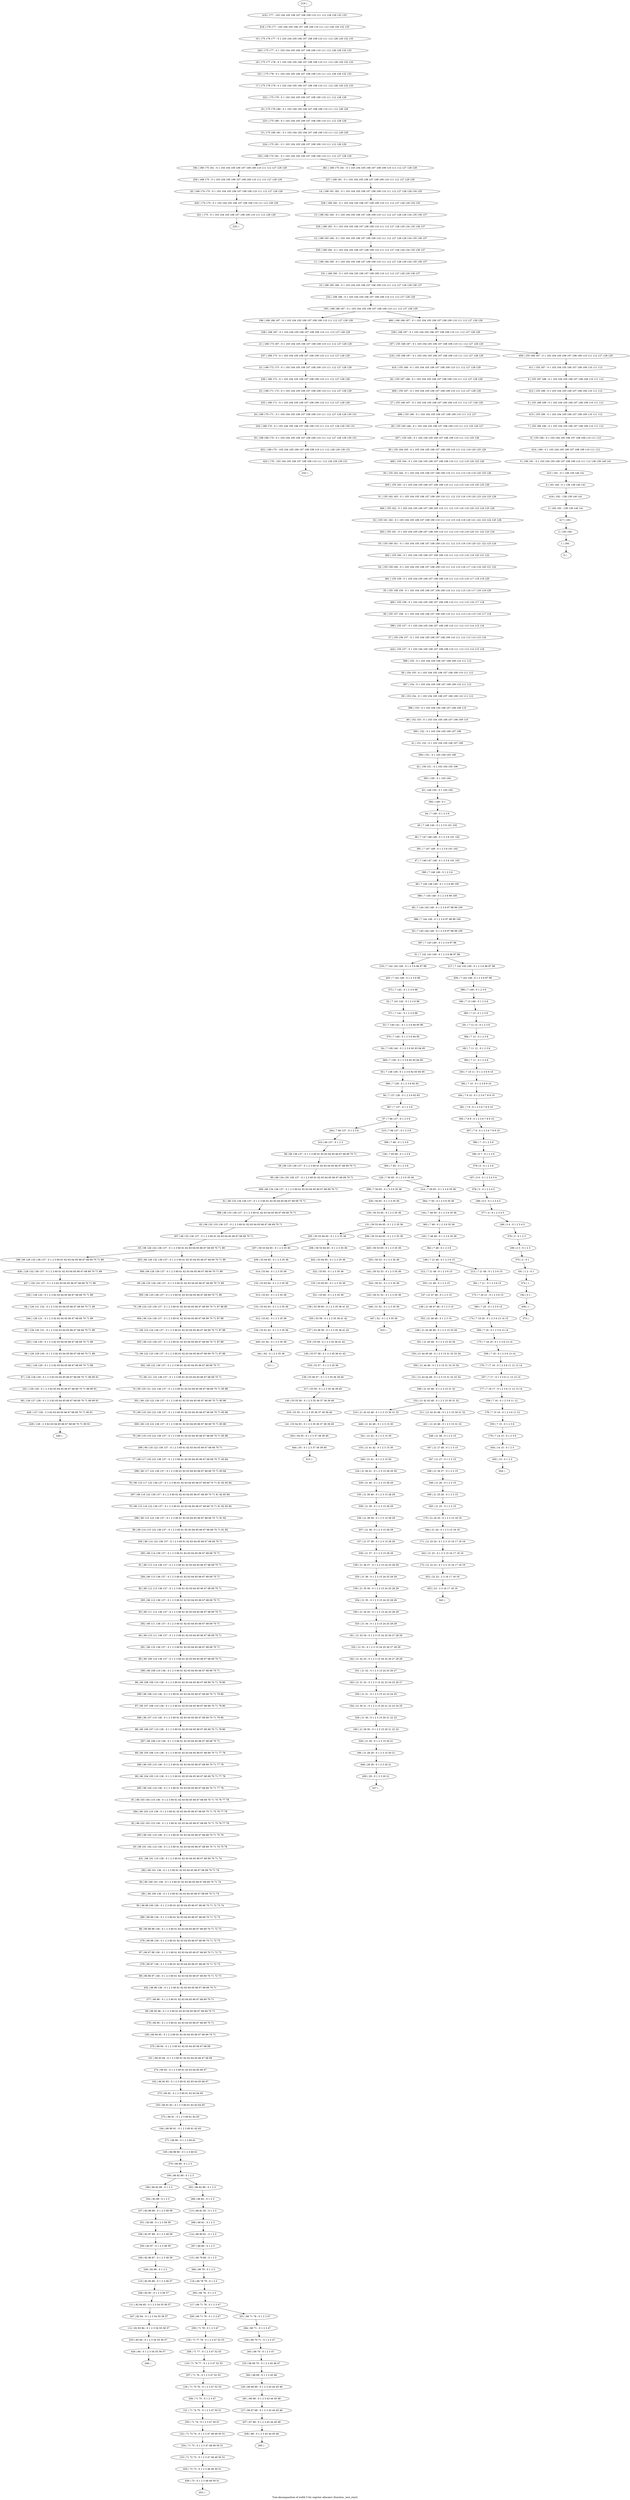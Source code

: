 digraph G {
graph [label="Tree-decomposition of width 5 for register allocator (function _test_start)"]
0[label="0 | : "];
1[label="1 | 194 : "];
2[label="2 | 193 194 : "];
3[label="3 | 192 193 : 138 139 140 141 "];
4[label="4 | 191 192 : 0 1 138 139 140 141 "];
5[label="5 | 190 191 : 0 1 103 104 105 106 107 108 109 110 111 112 138 139 140 141 "];
6[label="6 | 155 190 : 0 1 103 104 105 106 107 108 109 110 111 112 "];
7[label="7 | 155 189 190 : 0 1 103 104 105 106 107 108 109 110 111 112 "];
8[label="8 | 155 188 189 : 0 1 103 104 105 106 107 108 109 110 111 112 "];
9[label="9 | 155 187 188 : 0 1 103 104 105 106 107 108 109 110 111 112 "];
10[label="10 | 168 185 186 : 0 1 103 104 105 106 107 108 109 110 111 112 127 128 129 136 137 "];
11[label="11 | 168 184 185 : 0 1 103 104 105 106 107 108 109 110 111 112 127 128 129 134 135 136 137 "];
12[label="12 | 168 183 184 : 0 1 103 104 105 106 107 108 109 110 111 112 127 128 129 134 135 136 137 "];
13[label="13 | 168 182 183 : 0 1 103 104 105 106 107 108 109 110 111 112 127 128 129 134 135 136 137 "];
14[label="14 | 168 181 182 : 0 1 103 104 105 106 107 108 109 110 111 112 127 128 129 134 135 "];
15[label="15 | 175 180 181 : 0 1 103 104 105 106 107 108 109 110 111 112 128 129 "];
16[label="16 | 175 179 180 : 0 1 103 104 105 106 107 108 109 110 111 112 128 129 "];
17[label="17 | 175 178 179 : 0 1 103 104 105 106 107 108 109 110 111 112 128 129 132 133 "];
18[label="18 | 175 177 178 : 0 1 103 104 105 106 107 108 109 110 111 112 128 129 132 133 "];
19[label="19 | 175 176 177 : 0 1 103 104 105 106 107 108 109 110 111 112 128 129 132 133 "];
20[label="20 | 168 174 175 : 0 1 103 104 105 106 107 108 109 110 111 112 127 128 129 "];
21[label="21 | 168 173 187 : 0 1 103 104 105 106 107 108 109 110 111 112 127 128 129 "];
22[label="22 | 168 172 173 : 0 1 103 104 105 106 107 108 109 110 111 112 127 128 129 "];
23[label="23 | 168 171 172 : 0 1 103 104 105 106 107 108 109 110 111 112 127 128 129 "];
24[label="24 | 168 170 171 : 0 1 103 104 105 106 107 108 109 110 111 112 127 128 129 130 131 "];
25[label="25 | 168 169 170 : 0 1 103 104 105 106 107 108 109 110 111 112 127 128 129 130 131 "];
26[label="26 | 155 167 168 : 0 1 103 104 105 106 107 108 109 110 111 112 127 128 129 "];
27[label="27 | 155 166 167 : 0 1 103 104 105 106 107 108 109 110 111 112 127 128 129 "];
28[label="28 | 155 165 166 : 0 1 103 104 105 106 107 108 109 110 111 112 125 126 127 "];
29[label="29 | 155 164 165 : 0 1 103 104 105 106 107 108 109 110 111 112 119 120 125 126 "];
30[label="30 | 155 163 164 : 0 1 103 104 105 106 107 108 109 110 111 112 115 116 119 120 125 126 "];
31[label="31 | 155 162 163 : 0 1 103 104 105 106 107 108 109 110 111 112 115 116 119 120 123 124 125 126 "];
32[label="32 | 155 161 162 : 0 1 103 104 105 106 107 108 109 110 111 112 115 116 119 120 121 122 123 124 125 126 "];
33[label="33 | 155 160 161 : 0 1 103 104 105 106 107 108 109 110 111 112 115 116 119 120 121 122 123 124 "];
34[label="34 | 155 159 160 : 0 1 103 104 105 106 107 108 109 110 111 112 115 116 117 118 119 120 121 122 "];
35[label="35 | 155 158 159 : 0 1 103 104 105 106 107 108 109 110 111 112 115 116 117 118 119 120 "];
36[label="36 | 155 157 158 : 0 1 103 104 105 106 107 108 109 110 111 112 113 114 115 116 117 118 "];
37[label="37 | 155 156 157 : 0 1 103 104 105 106 107 108 109 110 111 112 113 114 115 116 "];
38[label="38 | 154 155 : 0 1 103 104 105 106 107 108 109 110 111 112 "];
39[label="39 | 153 154 : 0 1 103 104 105 106 107 108 109 110 111 112 "];
40[label="40 | 152 153 : 0 1 103 104 105 106 107 108 109 110 "];
41[label="41 | 151 152 : 0 1 103 104 105 106 107 108 "];
42[label="42 | 150 151 : 0 1 103 104 105 106 "];
43[label="43 | 149 150 : 0 1 103 104 "];
44[label="44 | 7 149 : 0 1 2 3 6 "];
45[label="45 | 7 148 149 : 0 1 2 3 6 101 102 "];
46[label="46 | 7 147 148 149 : 0 1 2 3 6 101 102 "];
47[label="47 | 7 146 147 149 : 0 1 2 3 6 101 102 "];
48[label="48 | 7 145 146 149 : 0 1 2 3 6 99 100 "];
49[label="49 | 7 144 145 149 : 0 1 2 3 6 97 98 99 100 "];
50[label="50 | 7 143 144 149 : 0 1 2 3 6 97 98 99 100 "];
51[label="51 | 7 142 143 149 : 0 1 2 3 6 96 97 98 "];
52[label="52 | 7 141 142 : 0 1 2 3 6 96 "];
53[label="53 | 7 140 141 : 0 1 2 3 6 94 95 96 "];
54[label="54 | 7 139 140 : 0 1 2 3 6 92 93 94 95 "];
55[label="55 | 7 138 139 : 0 1 2 3 6 92 93 94 95 "];
56[label="56 | 7 137 138 : 0 1 2 3 6 92 93 "];
57[label="57 | 7 66 137 : 0 1 2 3 6 "];
58[label="58 | 66 136 137 : 0 1 2 3 60 61 62 63 64 65 66 67 68 69 70 71 "];
59[label="59 | 66 135 136 137 : 0 1 2 3 60 61 62 63 64 65 66 67 68 69 70 71 "];
60[label="60 | 66 134 135 136 137 : 0 1 2 3 60 61 62 63 64 65 66 67 68 69 70 71 "];
61[label="61 | 66 133 134 136 137 : 0 1 2 3 60 61 62 63 64 65 66 67 68 69 70 71 "];
62[label="62 | 66 132 133 136 137 : 0 1 2 3 60 61 62 63 64 65 66 67 68 69 70 71 "];
63[label="63 | 66 126 132 136 137 : 0 1 2 3 60 61 62 63 64 65 66 67 68 69 70 71 89 "];
64[label="64 | 126 131 132 : 0 1 2 3 62 63 64 65 66 67 68 69 70 71 89 "];
65[label="65 | 126 130 131 : 0 1 2 3 62 63 64 65 66 67 68 69 70 71 89 "];
66[label="66 | 126 129 130 : 0 1 2 3 62 63 64 65 66 67 68 69 70 71 89 "];
67[label="67 | 126 128 129 : 0 1 2 3 62 63 64 65 66 67 68 69 70 71 89 90 91 "];
68[label="68 | 126 127 128 : 0 1 2 3 62 63 64 65 66 67 68 69 70 71 89 90 91 "];
69[label="69 | 66 125 126 136 137 : 0 1 2 3 60 61 62 63 64 65 66 67 68 69 70 71 89 "];
70[label="70 | 66 124 125 136 137 : 0 1 2 3 60 61 62 63 64 65 66 67 68 69 70 71 87 88 89 "];
71[label="71 | 66 123 124 136 137 : 0 1 2 3 60 61 62 63 64 65 66 67 68 69 70 71 87 88 "];
72[label="72 | 66 122 123 136 137 : 0 1 2 3 60 61 62 63 64 65 66 67 68 69 70 71 87 88 "];
73[label="73 | 66 121 122 136 137 : 0 1 2 3 60 61 62 63 64 65 66 67 68 69 70 71 "];
74[label="74 | 66 120 121 122 136 137 : 0 1 2 3 60 61 62 63 64 65 66 67 68 69 70 71 85 86 "];
75[label="75 | 66 119 120 122 136 137 : 0 1 2 3 60 61 62 63 64 65 66 67 68 69 70 71 85 86 "];
76[label="76 | 66 118 119 122 136 137 : 0 1 2 3 60 61 62 63 64 65 66 67 68 69 70 71 85 86 "];
77[label="77 | 66 117 118 122 136 137 : 0 1 2 3 60 61 62 63 64 65 66 67 68 69 70 71 83 84 "];
78[label="78 | 66 116 117 122 136 137 : 0 1 2 3 60 61 62 63 64 65 66 67 68 69 70 71 81 82 83 84 "];
79[label="79 | 66 115 116 122 136 137 : 0 1 2 3 60 61 62 63 64 65 66 67 68 69 70 71 81 82 83 84 "];
80[label="80 | 66 114 115 122 136 137 : 0 1 2 3 60 61 62 63 64 65 66 67 68 69 70 71 81 82 "];
81[label="81 | 66 113 114 136 137 : 0 1 2 3 60 61 62 63 64 65 66 67 68 69 70 71 "];
82[label="82 | 66 112 113 136 137 : 0 1 2 3 60 61 62 63 64 65 66 67 68 69 70 71 "];
83[label="83 | 66 111 112 136 137 : 0 1 2 3 60 61 62 63 64 65 66 67 68 69 70 71 "];
84[label="84 | 66 110 111 136 137 : 0 1 2 3 60 61 62 63 64 65 66 67 68 69 70 71 "];
85[label="85 | 66 109 110 136 137 : 0 1 2 3 60 61 62 63 64 65 66 67 68 69 70 71 "];
86[label="86 | 66 108 109 110 136 : 0 1 2 3 60 61 62 63 64 65 66 67 68 69 70 71 79 80 "];
87[label="87 | 66 107 108 110 136 : 0 1 2 3 60 61 62 63 64 65 66 67 68 69 70 71 79 80 "];
88[label="88 | 66 106 107 110 136 : 0 1 2 3 60 61 62 63 64 65 66 67 68 69 70 71 79 80 "];
89[label="89 | 66 105 106 110 136 : 0 1 2 3 60 61 62 63 64 65 66 67 68 69 70 71 77 78 "];
90[label="90 | 66 104 105 110 136 : 0 1 2 3 60 61 62 63 64 65 66 67 68 69 70 71 77 78 "];
91[label="91 | 66 103 104 110 136 : 0 1 2 3 60 61 62 63 64 65 66 67 68 69 70 71 75 76 77 78 "];
92[label="92 | 66 102 103 110 136 : 0 1 2 3 60 61 62 63 64 65 66 67 68 69 70 71 75 76 77 78 "];
93[label="93 | 66 101 102 110 136 : 0 1 2 3 60 61 62 63 64 65 66 67 68 69 70 71 74 75 76 "];
94[label="94 | 66 100 101 136 : 0 1 2 3 60 61 62 63 64 65 66 67 68 69 70 71 74 "];
95[label="95 | 66 99 100 136 : 0 1 2 3 60 61 62 63 64 65 66 67 68 69 70 71 72 73 74 "];
96[label="96 | 66 98 99 136 : 0 1 2 3 60 61 62 63 64 65 66 67 68 69 70 71 72 73 "];
97[label="97 | 66 97 98 136 : 0 1 2 3 60 61 62 63 64 65 66 67 68 69 70 71 72 73 "];
98[label="98 | 66 96 97 136 : 0 1 2 3 60 61 62 63 64 65 66 67 68 69 70 71 72 73 "];
99[label="99 | 66 95 96 : 0 1 2 3 60 61 62 63 64 65 66 67 68 69 70 71 "];
100[label="100 | 66 94 95 : 0 1 2 3 60 61 62 63 64 65 66 67 68 69 70 71 "];
101[label="101 | 66 93 94 : 0 1 2 3 60 61 62 63 64 65 66 67 68 69 "];
102[label="102 | 66 92 93 : 0 1 2 3 60 61 62 63 64 65 66 67 "];
103[label="103 | 66 91 92 : 0 1 2 3 60 61 62 63 64 65 "];
104[label="104 | 66 90 91 : 0 1 2 3 60 61 62 63 "];
105[label="105 | 66 89 90 : 0 1 2 3 60 61 "];
106[label="106 | 66 82 89 : 0 1 2 3 "];
107[label="107 | 82 88 89 : 0 1 2 3 58 59 "];
108[label="108 | 82 87 88 : 0 1 2 3 58 59 "];
109[label="109 | 82 86 87 : 0 1 2 3 58 59 "];
110[label="110 | 82 85 86 : 0 1 2 3 56 57 "];
111[label="111 | 82 84 85 : 0 1 2 3 54 55 56 57 "];
112[label="112 | 82 83 84 : 0 1 2 3 54 55 56 57 "];
113[label="113 | 66 81 82 : 0 1 2 3 "];
114[label="114 | 66 80 81 : 0 1 2 3 "];
115[label="115 | 66 79 80 : 0 1 2 3 "];
116[label="116 | 66 78 79 : 0 1 2 3 "];
117[label="117 | 66 71 78 : 0 1 2 3 47 "];
118[label="118 | 71 77 78 : 0 1 2 3 47 52 53 "];
119[label="119 | 71 76 77 : 0 1 2 3 47 52 53 "];
120[label="120 | 71 75 76 : 0 1 2 3 47 52 53 "];
121[label="121 | 71 74 75 : 0 1 2 3 47 50 51 "];
122[label="122 | 71 73 74 : 0 1 2 3 47 48 49 50 51 "];
123[label="123 | 71 72 73 : 0 1 2 3 47 48 49 50 51 "];
124[label="124 | 66 70 71 : 0 1 2 3 47 "];
125[label="125 | 66 69 70 : 0 1 2 3 45 46 47 "];
126[label="126 | 66 68 69 : 0 1 2 3 43 44 45 46 "];
127[label="127 | 66 67 68 : 0 1 2 3 43 44 45 46 "];
128[label="128 | 7 65 66 : 0 1 2 3 6 "];
129[label="129 | 7 50 65 : 0 1 2 3 6 35 36 "];
130[label="130 | 50 53 65 : 0 1 2 3 35 36 "];
131[label="131 | 50 53 64 65 : 0 1 2 3 35 36 "];
132[label="132 | 53 63 64 : 0 1 2 3 35 36 "];
133[label="133 | 53 62 63 : 0 1 2 3 35 36 "];
134[label="134 | 53 61 62 : 0 1 2 3 35 36 "];
135[label="135 | 53 60 65 : 0 1 2 3 35 36 "];
136[label="136 | 53 59 60 : 0 1 2 3 35 36 41 42 "];
137[label="137 | 53 58 59 : 0 1 2 3 35 36 41 42 "];
138[label="138 | 53 57 58 : 0 1 2 3 35 36 41 42 "];
139[label="139 | 53 56 57 : 0 1 2 3 35 36 39 40 "];
140[label="140 | 53 55 56 : 0 1 2 3 35 36 37 38 39 40 "];
141[label="141 | 53 54 55 : 0 1 2 3 35 36 37 38 39 40 "];
142[label="142 | 50 52 53 : 0 1 2 3 35 36 "];
143[label="143 | 50 51 52 : 0 1 2 3 35 36 "];
144[label="144 | 7 49 50 : 0 1 2 3 6 35 36 "];
145[label="145 | 7 48 49 : 0 1 2 3 6 35 36 "];
146[label="146 | 7 21 48 : 0 1 2 3 6 15 "];
147[label="147 | 21 47 48 : 0 1 2 3 15 "];
148[label="148 | 21 46 47 48 : 0 1 2 3 15 "];
149[label="149 | 21 45 46 48 : 0 1 2 3 15 33 34 "];
150[label="150 | 21 44 45 48 : 0 1 2 3 15 31 32 33 34 "];
151[label="151 | 21 43 44 48 : 0 1 2 3 15 31 32 33 34 "];
152[label="152 | 21 42 43 48 : 0 1 2 3 15 30 31 32 "];
153[label="153 | 21 41 42 : 0 1 2 3 15 30 "];
154[label="154 | 21 40 41 : 0 1 2 3 15 28 29 30 "];
155[label="155 | 21 39 40 : 0 1 2 3 15 28 29 "];
156[label="156 | 21 38 39 : 0 1 2 3 15 28 29 "];
157[label="157 | 21 37 38 : 0 1 2 3 15 28 29 "];
158[label="158 | 21 36 37 : 0 1 2 3 15 24 25 28 29 "];
159[label="159 | 21 35 36 : 0 1 2 3 15 24 25 28 29 "];
160[label="160 | 21 34 35 : 0 1 2 3 15 24 25 28 29 "];
161[label="161 | 21 33 34 : 0 1 2 3 15 24 25 26 27 28 29 "];
162[label="162 | 21 32 33 : 0 1 2 3 15 24 25 26 27 28 29 "];
163[label="163 | 21 31 32 : 0 1 2 3 15 22 23 24 25 26 27 "];
164[label="164 | 21 30 31 : 0 1 2 3 15 20 21 22 23 24 25 "];
165[label="165 | 21 29 30 : 0 1 2 3 15 20 21 22 23 "];
166[label="166 | 21 28 29 : 0 1 2 3 15 20 21 "];
167[label="167 | 21 27 48 : 0 1 2 3 15 "];
168[label="168 | 21 26 27 : 0 1 2 3 15 "];
169[label="169 | 21 25 26 : 0 1 2 3 15 "];
170[label="170 | 21 24 25 : 0 1 2 3 15 18 19 "];
171[label="171 | 21 23 24 : 0 1 2 3 15 16 17 18 19 "];
172[label="172 | 21 22 23 : 0 1 2 3 15 16 17 18 19 "];
173[label="173 | 7 20 21 : 0 1 2 3 6 15 "];
174[label="174 | 7 19 20 : 0 1 2 3 6 13 14 15 "];
175[label="175 | 7 18 19 : 0 1 2 3 6 13 14 "];
176[label="176 | 7 17 18 : 0 1 2 3 6 11 12 13 14 "];
177[label="177 | 7 16 17 : 0 1 2 3 6 11 12 13 14 "];
178[label="178 | 7 15 16 : 0 1 2 3 6 11 12 "];
179[label="179 | 7 14 15 : 0 1 2 3 6 "];
180[label="180 | 7 13 149 : 0 1 2 3 6 "];
181[label="181 | 7 12 13 : 0 1 2 3 6 "];
182[label="182 | 7 11 12 : 0 1 2 3 6 "];
183[label="183 | 7 10 11 : 0 1 2 3 6 9 10 "];
184[label="184 | 7 9 10 : 0 1 2 3 6 7 8 9 10 "];
185[label="185 | 7 8 9 : 0 1 2 3 6 7 8 9 10 "];
186[label="186 | 6 7 : 0 1 2 3 6 "];
187[label="187 | 5 6 : 0 1 2 3 4 5 6 "];
188[label="188 | 4 5 : 0 1 2 3 4 5 "];
189[label="189 | 3 4 : 0 1 2 3 4 5 "];
190[label="190 | 2 3 : 0 1 2 3 "];
191[label="191 | 1 2 : 0 1 "];
192[label="192 | 0 1 : "];
193[label="193 | 168 175 181 : 0 1 103 104 105 106 107 108 109 110 111 112 127 128 129 "];
194[label="194 | 168 175 181 : 0 1 103 104 105 106 107 108 109 110 111 112 127 128 129 "];
195[label="195 | 168 186 187 : 0 1 103 104 105 106 107 108 109 110 111 112 127 128 129 "];
196[label="196 | 168 186 187 : 0 1 103 104 105 106 107 108 109 110 111 112 127 128 129 "];
197[label="197 | 155 168 187 : 0 1 103 104 105 106 107 108 109 110 111 112 127 128 129 "];
198[label="198 | 66 126 132 136 137 : 0 1 2 3 60 61 62 63 64 65 66 67 68 69 70 71 89 "];
199[label="199 | 66 82 89 : 0 1 2 3 "];
200[label="200 | 66 71 78 : 0 1 2 3 47 "];
201[label="201 | 66 71 78 : 0 1 2 3 47 "];
202[label="202 | 66 82 89 : 0 1 2 3 "];
203[label="203 | 66 126 132 136 137 : 0 1 2 3 60 61 62 63 64 65 66 67 68 69 70 71 89 "];
204[label="204 | 7 66 137 : 0 1 2 3 6 "];
205[label="205 | 50 53 64 65 : 0 1 2 3 35 36 "];
206[label="206 | 50 53 64 65 : 0 1 2 3 35 36 "];
207[label="207 | 50 53 64 65 : 0 1 2 3 35 36 "];
208[label="208 | 50 53 64 65 : 0 1 2 3 35 36 "];
209[label="209 | 7 50 65 : 0 1 2 3 6 35 36 "];
210[label="210 | 21 42 43 48 : 0 1 2 3 15 30 31 32 "];
211[label="211 | 21 42 43 48 : 0 1 2 3 15 30 31 32 "];
212[label="212 | 7 21 48 : 0 1 2 3 6 15 "];
213[label="213 | 7 21 48 : 0 1 2 3 6 15 "];
214[label="214 | 7 50 65 : 0 1 2 3 6 35 36 "];
215[label="215 | 7 66 137 : 0 1 2 3 6 "];
216[label="216 | 7 142 143 149 : 0 1 2 3 6 96 97 98 "];
217[label="217 | 7 142 143 149 : 0 1 2 3 6 96 97 98 "];
218[label="218 | 155 168 187 : 0 1 103 104 105 106 107 108 109 110 111 112 127 128 129 "];
219[label="219 | : "];
220[label="220 | 175 177 : 0 1 103 104 105 106 107 108 109 110 111 112 128 129 132 133 "];
221[label="221 | 175 178 : 0 1 103 104 105 106 107 108 109 110 111 112 128 129 132 133 "];
222[label="222 | 175 179 : 0 1 103 104 105 106 107 108 109 110 111 112 128 129 "];
223[label="223 | 175 180 : 0 1 103 104 105 106 107 108 109 110 111 112 128 129 "];
224[label="224 | 175 181 : 0 1 103 104 105 106 107 108 109 110 111 112 128 129 "];
225[label="225 | : "];
226[label="226 | 168 175 : 0 1 103 104 105 106 107 108 109 110 111 112 127 128 129 "];
227[label="227 | 168 181 : 0 1 103 104 105 106 107 108 109 110 111 112 127 128 129 "];
228[label="228 | 168 182 : 0 1 103 104 105 106 107 108 109 110 111 112 127 128 129 134 135 "];
229[label="229 | 168 183 : 0 1 103 104 105 106 107 108 109 110 111 112 127 128 129 134 135 136 137 "];
230[label="230 | 168 184 : 0 1 103 104 105 106 107 108 109 110 111 112 127 128 129 134 135 136 137 "];
231[label="231 | 168 185 : 0 1 103 104 105 106 107 108 109 110 111 112 127 128 129 136 137 "];
232[label="232 | 168 186 : 0 1 103 104 105 106 107 108 109 110 111 112 127 128 129 "];
233[label="233 | : "];
234[label="234 | 168 170 : 0 1 103 104 105 106 107 108 109 110 111 112 127 128 129 130 131 "];
235[label="235 | 168 171 : 0 1 103 104 105 106 107 108 109 110 111 112 127 128 129 "];
236[label="236 | 168 172 : 0 1 103 104 105 106 107 108 109 110 111 112 127 128 129 "];
237[label="237 | 168 173 : 0 1 103 104 105 106 107 108 109 110 111 112 127 128 129 "];
238[label="238 | 168 187 : 0 1 103 104 105 106 107 108 109 110 111 112 127 128 129 "];
239[label="239 | 168 187 : 0 1 103 104 105 106 107 108 109 110 111 112 127 128 129 "];
240[label="240 | : "];
241[label="241 | 126 128 : 0 1 2 3 62 63 64 65 66 67 68 69 70 71 89 90 91 "];
242[label="242 | 126 129 : 0 1 2 3 62 63 64 65 66 67 68 69 70 71 89 "];
243[label="243 | 126 130 : 0 1 2 3 62 63 64 65 66 67 68 69 70 71 89 "];
244[label="244 | 126 131 : 0 1 2 3 62 63 64 65 66 67 68 69 70 71 89 "];
245[label="245 | 126 132 : 0 1 2 3 62 63 64 65 66 67 68 69 70 71 89 "];
246[label="246 | : "];
247[label="247 | 82 84 : 0 1 2 3 54 55 56 57 "];
248[label="248 | 82 85 : 0 1 2 3 56 57 "];
249[label="249 | 82 86 : 0 1 2 3 "];
250[label="250 | 82 87 : 0 1 2 3 58 59 "];
251[label="251 | 82 88 : 0 1 2 3 58 59 "];
252[label="252 | 82 89 : 0 1 2 3 "];
253[label="253 | : "];
254[label="254 | 71 73 : 0 1 2 3 47 48 49 50 51 "];
255[label="255 | 71 74 : 0 1 2 3 47 50 51 "];
256[label="256 | 71 75 : 0 1 2 3 47 "];
257[label="257 | 71 76 : 0 1 2 3 47 52 53 "];
258[label="258 | 71 77 : 0 1 2 3 47 52 53 "];
259[label="259 | 71 78 : 0 1 2 3 47 "];
260[label="260 | : "];
261[label="261 | 66 68 : 0 1 2 3 43 44 45 46 "];
262[label="262 | 66 69 : 0 1 2 3 45 46 "];
263[label="263 | 66 70 : 0 1 2 3 47 "];
264[label="264 | 66 71 : 0 1 2 3 47 "];
265[label="265 | 66 78 : 0 1 2 3 "];
266[label="266 | 66 79 : 0 1 2 3 "];
267[label="267 | 66 80 : 0 1 2 3 "];
268[label="268 | 66 81 : 0 1 2 3 "];
269[label="269 | 66 82 : 0 1 2 3 "];
270[label="270 | 66 89 : 0 1 2 3 "];
271[label="271 | 66 90 : 0 1 2 3 60 61 "];
272[label="272 | 66 91 : 0 1 2 3 60 61 62 63 "];
273[label="273 | 66 92 : 0 1 2 3 60 61 62 63 64 65 "];
274[label="274 | 66 93 : 0 1 2 3 60 61 62 63 64 65 66 67 "];
275[label="275 | 66 94 : 0 1 2 3 60 61 62 63 64 65 66 67 68 69 "];
276[label="276 | 66 95 : 0 1 2 3 60 61 62 63 64 65 66 67 68 69 70 71 "];
277[label="277 | 66 96 : 0 1 2 3 60 61 62 63 64 65 66 67 68 69 70 71 "];
278[label="278 | 66 97 136 : 0 1 2 3 60 61 62 63 64 65 66 67 68 69 70 71 72 73 "];
279[label="279 | 66 98 136 : 0 1 2 3 60 61 62 63 64 65 66 67 68 69 70 71 72 73 "];
280[label="280 | 66 99 136 : 0 1 2 3 60 61 62 63 64 65 66 67 68 69 70 71 72 73 "];
281[label="281 | 66 100 136 : 0 1 2 3 60 61 62 63 64 65 66 67 68 69 70 71 74 "];
282[label="282 | 66 101 136 : 0 1 2 3 60 61 62 63 64 65 66 67 68 69 70 71 74 "];
283[label="283 | 66 102 110 136 : 0 1 2 3 60 61 62 63 64 65 66 67 68 69 70 71 75 76 "];
284[label="284 | 66 103 110 136 : 0 1 2 3 60 61 62 63 64 65 66 67 68 69 70 71 75 76 77 78 "];
285[label="285 | 66 104 110 136 : 0 1 2 3 60 61 62 63 64 65 66 67 68 69 70 71 77 78 "];
286[label="286 | 66 105 110 136 : 0 1 2 3 60 61 62 63 64 65 66 67 68 69 70 71 77 78 "];
287[label="287 | 66 106 110 136 : 0 1 2 3 60 61 62 63 64 65 66 67 68 69 70 71 "];
288[label="288 | 66 107 110 136 : 0 1 2 3 60 61 62 63 64 65 66 67 68 69 70 71 79 80 "];
289[label="289 | 66 108 110 136 : 0 1 2 3 60 61 62 63 64 65 66 67 68 69 70 71 79 80 "];
290[label="290 | 66 109 110 136 : 0 1 2 3 60 61 62 63 64 65 66 67 68 69 70 71 "];
291[label="291 | 66 110 136 137 : 0 1 2 3 60 61 62 63 64 65 66 67 68 69 70 71 "];
292[label="292 | 66 111 136 137 : 0 1 2 3 60 61 62 63 64 65 66 67 68 69 70 71 "];
293[label="293 | 66 112 136 137 : 0 1 2 3 60 61 62 63 64 65 66 67 68 69 70 71 "];
294[label="294 | 66 113 136 137 : 0 1 2 3 60 61 62 63 64 65 66 67 68 69 70 71 "];
295[label="295 | 66 114 136 137 : 0 1 2 3 60 61 62 63 64 65 66 67 68 69 70 71 "];
296[label="296 | 66 115 122 136 137 : 0 1 2 3 60 61 62 63 64 65 66 67 68 69 70 71 81 82 "];
297[label="297 | 66 116 122 136 137 : 0 1 2 3 60 61 62 63 64 65 66 67 68 69 70 71 81 82 83 84 "];
298[label="298 | 66 117 122 136 137 : 0 1 2 3 60 61 62 63 64 65 66 67 68 69 70 71 83 84 "];
299[label="299 | 66 118 122 136 137 : 0 1 2 3 60 61 62 63 64 65 66 67 68 69 70 71 "];
300[label="300 | 66 119 122 136 137 : 0 1 2 3 60 61 62 63 64 65 66 67 68 69 70 71 85 86 "];
301[label="301 | 66 120 122 136 137 : 0 1 2 3 60 61 62 63 64 65 66 67 68 69 70 71 85 86 "];
302[label="302 | 66 122 136 137 : 0 1 2 3 60 61 62 63 64 65 66 67 68 69 70 71 "];
303[label="303 | 66 123 136 137 : 0 1 2 3 60 61 62 63 64 65 66 67 68 69 70 71 87 88 "];
304[label="304 | 66 124 136 137 : 0 1 2 3 60 61 62 63 64 65 66 67 68 69 70 71 87 88 "];
305[label="305 | 66 125 136 137 : 0 1 2 3 60 61 62 63 64 65 66 67 68 69 70 71 89 "];
306[label="306 | 66 126 136 137 : 0 1 2 3 60 61 62 63 64 65 66 67 68 69 70 71 89 "];
307[label="307 | 66 132 136 137 : 0 1 2 3 60 61 62 63 64 65 66 67 68 69 70 71 "];
308[label="308 | 66 133 136 137 : 0 1 2 3 60 61 62 63 64 65 66 67 68 69 70 71 "];
309[label="309 | 66 134 136 137 : 0 1 2 3 60 61 62 63 64 65 66 67 68 69 70 71 "];
310[label="310 | 66 137 : 0 1 2 3 "];
311[label="311 | : "];
312[label="312 | 53 62 : 0 1 2 3 35 36 "];
313[label="313 | 53 63 : 0 1 2 3 35 36 "];
314[label="314 | 53 64 : 0 1 2 3 35 36 "];
315[label="315 | : "];
316[label="316 | 53 55 : 0 1 2 3 35 36 37 38 39 40 "];
317[label="317 | 53 56 : 0 1 2 3 35 36 39 40 "];
318[label="318 | 53 57 : 0 1 2 3 35 36 "];
319[label="319 | 53 58 : 0 1 2 3 35 36 41 42 "];
320[label="320 | 53 59 : 0 1 2 3 35 36 41 42 "];
321[label="321 | 53 60 : 0 1 2 3 35 36 "];
322[label="322 | 53 65 : 0 1 2 3 35 36 "];
323[label="323 | : "];
324[label="324 | 50 52 : 0 1 2 3 35 36 "];
325[label="325 | 50 53 : 0 1 2 3 35 36 "];
326[label="326 | 50 65 : 0 1 2 3 35 36 "];
327[label="327 | : "];
328[label="328 | 21 29 : 0 1 2 3 15 20 21 "];
329[label="329 | 21 30 : 0 1 2 3 15 20 21 22 23 "];
330[label="330 | 21 31 : 0 1 2 3 15 22 23 24 25 "];
331[label="331 | 21 32 : 0 1 2 3 15 24 25 26 27 "];
332[label="332 | 21 33 : 0 1 2 3 15 24 25 26 27 28 29 "];
333[label="333 | 21 34 : 0 1 2 3 15 24 25 28 29 "];
334[label="334 | 21 35 : 0 1 2 3 15 24 25 28 29 "];
335[label="335 | 21 36 : 0 1 2 3 15 24 25 28 29 "];
336[label="336 | 21 37 : 0 1 2 3 15 28 29 "];
337[label="337 | 21 38 : 0 1 2 3 15 28 29 "];
338[label="338 | 21 39 : 0 1 2 3 15 28 29 "];
339[label="339 | 21 40 : 0 1 2 3 15 28 29 "];
340[label="340 | 21 41 : 0 1 2 3 15 30 "];
341[label="341 | 21 42 : 0 1 2 3 15 30 "];
342[label="342 | : "];
343[label="343 | 21 23 : 0 1 2 3 15 16 17 18 19 "];
344[label="344 | 21 24 : 0 1 2 3 15 18 19 "];
345[label="345 | 21 25 : 0 1 2 3 15 "];
346[label="346 | 21 26 : 0 1 2 3 15 "];
347[label="347 | 21 27 : 0 1 2 3 15 "];
348[label="348 | 21 48 : 0 1 2 3 15 "];
349[label="349 | 21 43 48 : 0 1 2 3 15 31 32 "];
350[label="350 | 21 44 48 : 0 1 2 3 15 31 32 33 34 "];
351[label="351 | 21 45 48 : 0 1 2 3 15 33 34 "];
352[label="352 | 21 46 48 : 0 1 2 3 15 "];
353[label="353 | 21 48 : 0 1 2 3 15 "];
354[label="354 | : "];
355[label="355 | 7 15 : 0 1 2 3 6 "];
356[label="356 | 7 16 : 0 1 2 3 6 11 12 "];
357[label="357 | 7 17 : 0 1 2 3 6 11 12 13 14 "];
358[label="358 | 7 18 : 0 1 2 3 6 13 14 "];
359[label="359 | 7 19 : 0 1 2 3 6 13 14 "];
360[label="360 | 7 20 : 0 1 2 3 6 15 "];
361[label="361 | 7 21 : 0 1 2 3 6 15 "];
362[label="362 | 7 48 : 0 1 2 3 6 "];
363[label="363 | 7 49 : 0 1 2 3 6 35 36 "];
364[label="364 | 7 50 : 0 1 2 3 6 35 36 "];
365[label="365 | 7 65 : 0 1 2 3 6 "];
366[label="366 | 7 66 : 0 1 2 3 6 "];
367[label="367 | 7 137 : 0 1 2 3 6 "];
368[label="368 | 7 138 : 0 1 2 3 6 92 93 "];
369[label="369 | 7 139 : 0 1 2 3 6 92 93 94 95 "];
370[label="370 | 7 140 : 0 1 2 3 6 94 95 "];
371[label="371 | 7 141 : 0 1 2 3 6 96 "];
372[label="372 | 7 142 : 0 1 2 3 6 96 "];
373[label="373 | : "];
374[label="374 | 1 : "];
375[label="375 | 2 : 0 1 "];
376[label="376 | 3 : 0 1 2 3 "];
377[label="377 | 4 : 0 1 2 3 4 5 "];
378[label="378 | 5 : 0 1 2 3 4 5 "];
379[label="379 | 6 : 0 1 2 3 6 "];
380[label="380 | 7 : 0 1 2 3 6 "];
381[label="381 | 7 9 : 0 1 2 3 6 7 8 9 10 "];
382[label="382 | 7 10 : 0 1 2 3 6 9 10 "];
383[label="383 | 7 11 : 0 1 2 3 6 "];
384[label="384 | 7 12 : 0 1 2 3 6 "];
385[label="385 | 7 13 : 0 1 2 3 6 "];
386[label="386 | 7 149 : 0 1 2 3 6 "];
387[label="387 | 7 143 149 : 0 1 2 3 6 97 98 "];
388[label="388 | 7 144 149 : 0 1 2 3 6 97 98 99 100 "];
389[label="389 | 7 145 149 : 0 1 2 3 6 99 100 "];
390[label="390 | 7 146 149 : 0 1 2 3 6 "];
391[label="391 | 7 147 149 : 0 1 2 3 6 101 102 "];
392[label="392 | 149 : 0 1 "];
393[label="393 | 150 : 0 1 103 104 "];
394[label="394 | 151 : 0 1 103 104 105 106 "];
395[label="395 | 152 : 0 1 103 104 105 106 107 108 "];
396[label="396 | 153 : 0 1 103 104 105 106 107 108 109 110 "];
397[label="397 | 154 : 0 1 103 104 105 106 107 108 109 110 111 112 "];
398[label="398 | 155 : 0 1 103 104 105 106 107 108 109 110 111 112 "];
399[label="399 | 155 157 : 0 1 103 104 105 106 107 108 109 110 111 112 113 114 115 116 "];
400[label="400 | 155 158 : 0 1 103 104 105 106 107 108 109 110 111 112 115 116 117 118 "];
401[label="401 | 155 159 : 0 1 103 104 105 106 107 108 109 110 111 112 115 116 117 118 119 120 "];
402[label="402 | 155 160 : 0 1 103 104 105 106 107 108 109 110 111 112 115 116 119 120 121 122 "];
403[label="403 | 155 161 : 0 1 103 104 105 106 107 108 109 110 111 112 115 116 119 120 121 122 123 124 "];
404[label="404 | 155 162 : 0 1 103 104 105 106 107 108 109 110 111 112 115 116 119 120 123 124 125 126 "];
405[label="405 | 155 163 : 0 1 103 104 105 106 107 108 109 110 111 112 115 116 119 120 125 126 "];
406[label="406 | 155 164 : 0 1 103 104 105 106 107 108 109 110 111 112 119 120 125 126 "];
407[label="407 | 155 165 : 0 1 103 104 105 106 107 108 109 110 111 112 125 126 "];
408[label="408 | 155 166 : 0 1 103 104 105 106 107 108 109 110 111 112 127 "];
409[label="409 | 155 167 : 0 1 103 104 105 106 107 108 109 110 111 112 127 128 129 "];
410[label="410 | 155 168 : 0 1 103 104 105 106 107 108 109 110 111 112 127 128 129 "];
411[label="411 | 155 187 : 0 1 103 104 105 106 107 108 109 110 111 112 "];
412[label="412 | 155 188 : 0 1 103 104 105 106 107 108 109 110 111 112 "];
413[label="413 | 155 189 : 0 1 103 104 105 106 107 108 109 110 111 112 "];
414[label="414 | 190 : 0 1 103 104 105 106 107 108 109 110 111 112 "];
415[label="415 | 191 : 0 1 138 139 140 141 "];
416[label="416 | 192 : 138 139 140 141 "];
417[label="417 | 193 : "];
418[label="418 | 176 177 : 103 104 105 106 107 108 109 110 111 112 128 129 132 133 "];
419[label="419 | 177 : 103 104 105 106 107 108 109 110 111 112 128 129 132 133 "];
420[label="420 | 174 175 : 0 1 103 104 105 106 107 108 109 110 111 112 128 129 "];
421[label="421 | 175 : 0 1 103 104 105 106 107 108 109 110 111 112 128 129 "];
422[label="422 | 169 170 : 103 104 105 106 107 108 109 110 111 112 128 129 130 131 "];
423[label="423 | 170 : 103 104 105 106 107 108 109 110 111 112 128 129 130 131 "];
424[label="424 | 155 157 : 0 1 103 104 105 106 107 108 109 110 111 112 113 114 115 116 "];
425[label="425 | 7 142 149 : 0 1 2 3 6 96 "];
426[label="426 | 126 132 136 137 : 0 1 2 3 60 61 62 63 64 65 66 67 68 69 70 71 89 "];
427[label="427 | 126 132 137 : 0 1 2 3 62 63 64 65 66 67 68 69 70 71 89 "];
428[label="428 | 127 128 : 2 3 62 63 64 65 66 67 68 69 70 71 90 91 "];
429[label="429 | 128 : 2 3 62 63 64 65 66 67 68 69 70 71 90 91 "];
430[label="430 | 66 114 122 136 137 : 0 1 2 3 60 61 62 63 64 65 66 67 68 69 70 71 "];
431[label="431 | 66 101 110 136 : 0 1 2 3 60 61 62 63 64 65 66 67 68 69 70 71 74 "];
432[label="432 | 66 96 136 : 0 1 2 3 60 61 62 63 64 65 66 67 68 69 70 71 "];
433[label="433 | 83 84 : 0 1 2 3 54 55 56 57 "];
434[label="434 | 84 : 0 1 2 3 54 55 56 57 "];
435[label="435 | 72 73 : 0 1 2 3 48 49 50 51 "];
436[label="436 | 73 : 0 1 2 3 48 49 50 51 "];
437[label="437 | 67 68 : 0 1 2 3 43 44 45 46 "];
438[label="438 | 68 : 0 1 2 3 43 44 45 46 "];
439[label="439 | 53 64 65 : 0 1 2 3 35 36 "];
440[label="440 | 61 62 : 0 1 2 3 35 36 "];
441[label="441 | 62 : 0 1 2 3 35 36 "];
442[label="442 | 53 64 65 : 0 1 2 3 35 36 "];
443[label="443 | 54 55 : 0 1 2 3 37 38 39 40 "];
444[label="444 | 55 : 0 1 2 3 37 38 39 40 "];
445[label="445 | 50 53 65 : 0 1 2 3 35 36 "];
446[label="446 | 51 52 : 0 1 2 3 35 36 "];
447[label="447 | 52 : 0 1 2 3 35 36 "];
448[label="448 | 21 42 48 : 0 1 2 3 15 30 "];
449[label="449 | 28 29 : 0 1 2 3 20 21 "];
450[label="450 | 29 : 0 1 2 3 20 21 "];
451[label="451 | 21 43 48 : 0 1 2 3 15 31 32 "];
452[label="452 | 22 23 : 2 3 16 17 18 19 "];
453[label="453 | 23 : 2 3 16 17 18 19 "];
454[label="454 | 14 15 : 0 1 2 3 "];
455[label="455 | 15 : 0 1 2 3 "];
456[label="456 | 7 143 149 : 0 1 2 3 6 97 98 "];
457[label="457 | 7 9 : 0 1 2 3 6 7 8 9 10 "];
458[label="458 | 1 : "];
459[label="459 | 155 168 187 : 0 1 103 104 105 106 107 108 109 110 111 112 127 128 129 "];
460[label="460 | 168 186 187 : 0 1 103 104 105 106 107 108 109 110 111 112 127 128 129 "];
461[label="461 | 168 175 181 : 0 1 103 104 105 106 107 108 109 110 111 112 127 128 129 "];
44->45 ;
45->46 ;
58->59 ;
59->60 ;
73->74 ;
130->131 ;
147->148 ;
63->198 ;
106->199 ;
117->200 ;
117->201 ;
106->202 ;
63->203 ;
57->204 ;
131->205 ;
131->206 ;
205->207 ;
205->208 ;
129->209 ;
152->210 ;
152->211 ;
146->212 ;
146->213 ;
129->214 ;
57->215 ;
51->216 ;
51->217 ;
226->20 ;
194->226 ;
234->25 ;
24->234 ;
235->24 ;
23->235 ;
236->23 ;
22->236 ;
237->22 ;
21->237 ;
238->21 ;
196->238 ;
241->68 ;
67->241 ;
242->67 ;
66->242 ;
243->66 ;
65->243 ;
244->65 ;
64->244 ;
245->64 ;
247->112 ;
111->247 ;
248->111 ;
110->248 ;
249->110 ;
109->249 ;
250->109 ;
108->250 ;
251->108 ;
107->251 ;
252->107 ;
199->252 ;
254->123 ;
122->254 ;
255->122 ;
121->255 ;
256->121 ;
120->256 ;
257->120 ;
119->257 ;
258->119 ;
118->258 ;
259->118 ;
200->259 ;
261->127 ;
126->261 ;
262->126 ;
125->262 ;
263->125 ;
124->263 ;
264->124 ;
201->264 ;
265->117 ;
116->265 ;
266->116 ;
115->266 ;
267->115 ;
114->267 ;
268->114 ;
113->268 ;
269->113 ;
202->269 ;
270->106 ;
105->270 ;
271->105 ;
104->271 ;
272->104 ;
103->272 ;
273->103 ;
102->273 ;
274->102 ;
101->274 ;
275->101 ;
100->275 ;
276->100 ;
99->276 ;
277->99 ;
278->98 ;
97->278 ;
279->97 ;
96->279 ;
280->96 ;
95->280 ;
281->95 ;
94->281 ;
282->94 ;
283->93 ;
92->283 ;
284->92 ;
91->284 ;
285->91 ;
90->285 ;
286->90 ;
89->286 ;
287->89 ;
88->287 ;
288->88 ;
87->288 ;
289->87 ;
86->289 ;
290->86 ;
85->290 ;
291->85 ;
84->291 ;
292->84 ;
83->292 ;
293->83 ;
82->293 ;
294->82 ;
81->294 ;
295->81 ;
296->80 ;
79->296 ;
297->79 ;
78->297 ;
298->78 ;
77->298 ;
299->77 ;
76->299 ;
300->76 ;
75->300 ;
301->75 ;
74->301 ;
302->73 ;
72->302 ;
303->72 ;
71->303 ;
304->71 ;
70->304 ;
305->70 ;
69->305 ;
306->69 ;
203->306 ;
307->63 ;
62->307 ;
308->62 ;
61->308 ;
309->61 ;
60->309 ;
310->58 ;
204->310 ;
312->134 ;
133->312 ;
313->133 ;
132->313 ;
314->132 ;
316->141 ;
140->316 ;
317->140 ;
139->317 ;
318->139 ;
138->318 ;
319->138 ;
137->319 ;
320->137 ;
136->320 ;
321->136 ;
135->321 ;
322->135 ;
324->143 ;
142->324 ;
325->142 ;
326->130 ;
209->326 ;
328->166 ;
165->328 ;
329->165 ;
164->329 ;
330->164 ;
163->330 ;
331->163 ;
162->331 ;
332->162 ;
161->332 ;
333->161 ;
160->333 ;
334->160 ;
159->334 ;
335->159 ;
158->335 ;
336->158 ;
157->336 ;
337->157 ;
156->337 ;
338->156 ;
155->338 ;
339->155 ;
154->339 ;
340->154 ;
153->340 ;
341->153 ;
343->172 ;
171->343 ;
344->171 ;
170->344 ;
345->170 ;
169->345 ;
346->169 ;
168->346 ;
347->168 ;
167->347 ;
348->167 ;
349->152 ;
151->349 ;
350->151 ;
150->350 ;
351->150 ;
149->351 ;
352->149 ;
148->352 ;
353->147 ;
212->353 ;
355->179 ;
178->355 ;
356->178 ;
177->356 ;
357->177 ;
176->357 ;
358->176 ;
175->358 ;
359->175 ;
174->359 ;
360->174 ;
173->360 ;
361->173 ;
213->361 ;
362->146 ;
145->362 ;
363->145 ;
144->363 ;
364->144 ;
214->364 ;
365->129 ;
128->365 ;
366->128 ;
215->366 ;
367->57 ;
56->367 ;
368->56 ;
55->368 ;
369->55 ;
54->369 ;
370->54 ;
53->370 ;
371->53 ;
52->371 ;
372->52 ;
374->192 ;
191->374 ;
375->191 ;
190->375 ;
376->190 ;
189->376 ;
377->189 ;
188->377 ;
378->188 ;
187->378 ;
379->187 ;
186->379 ;
380->186 ;
381->185 ;
184->381 ;
382->184 ;
183->382 ;
383->183 ;
182->383 ;
384->182 ;
181->384 ;
385->181 ;
180->385 ;
386->180 ;
387->51 ;
50->387 ;
388->50 ;
49->388 ;
389->49 ;
48->389 ;
390->48 ;
47->390 ;
391->47 ;
46->391 ;
392->44 ;
43->392 ;
393->43 ;
42->393 ;
394->42 ;
41->394 ;
395->41 ;
40->395 ;
396->40 ;
39->396 ;
397->39 ;
38->397 ;
398->38 ;
399->37 ;
36->399 ;
400->36 ;
35->400 ;
401->35 ;
34->401 ;
402->34 ;
33->402 ;
403->33 ;
32->403 ;
404->32 ;
31->404 ;
405->31 ;
30->405 ;
406->30 ;
29->406 ;
407->29 ;
28->407 ;
408->28 ;
27->408 ;
409->27 ;
26->409 ;
410->26 ;
218->410 ;
20->420 ;
421->225 ;
420->421 ;
25->422 ;
423->233 ;
422->423 ;
424->398 ;
37->424 ;
425->372 ;
216->425 ;
198->426 ;
427->245 ;
426->427 ;
68->428 ;
429->240 ;
428->429 ;
430->295 ;
80->430 ;
431->282 ;
93->431 ;
432->277 ;
98->432 ;
112->433 ;
434->246 ;
433->434 ;
123->435 ;
436->253 ;
435->436 ;
127->437 ;
438->260 ;
437->438 ;
439->314 ;
207->439 ;
134->440 ;
441->311 ;
440->441 ;
442->322 ;
208->442 ;
141->443 ;
444->315 ;
443->444 ;
445->325 ;
206->445 ;
143->446 ;
447->323 ;
446->447 ;
448->341 ;
210->448 ;
166->449 ;
450->327 ;
449->450 ;
451->348 ;
211->451 ;
172->452 ;
453->342 ;
452->453 ;
179->454 ;
455->354 ;
454->455 ;
456->386 ;
217->456 ;
457->380 ;
185->457 ;
458->373 ;
192->458 ;
219->419 ;
419->418 ;
418->19 ;
19->220 ;
220->18 ;
18->221 ;
221->17 ;
17->222 ;
222->16 ;
16->223 ;
223->15 ;
15->224 ;
224->193 ;
227->14 ;
14->228 ;
228->13 ;
13->229 ;
229->12 ;
12->230 ;
230->11 ;
11->231 ;
231->10 ;
10->232 ;
232->195 ;
239->197 ;
411->9 ;
9->412 ;
412->8 ;
8->413 ;
413->7 ;
7->6 ;
6->414 ;
414->5 ;
5->415 ;
415->4 ;
4->416 ;
416->3 ;
3->417 ;
417->2 ;
2->1 ;
1->0 ;
459->411 ;
460->239 ;
461->227 ;
197->218 ;
197->459 ;
195->196 ;
195->460 ;
193->194 ;
193->461 ;
}
